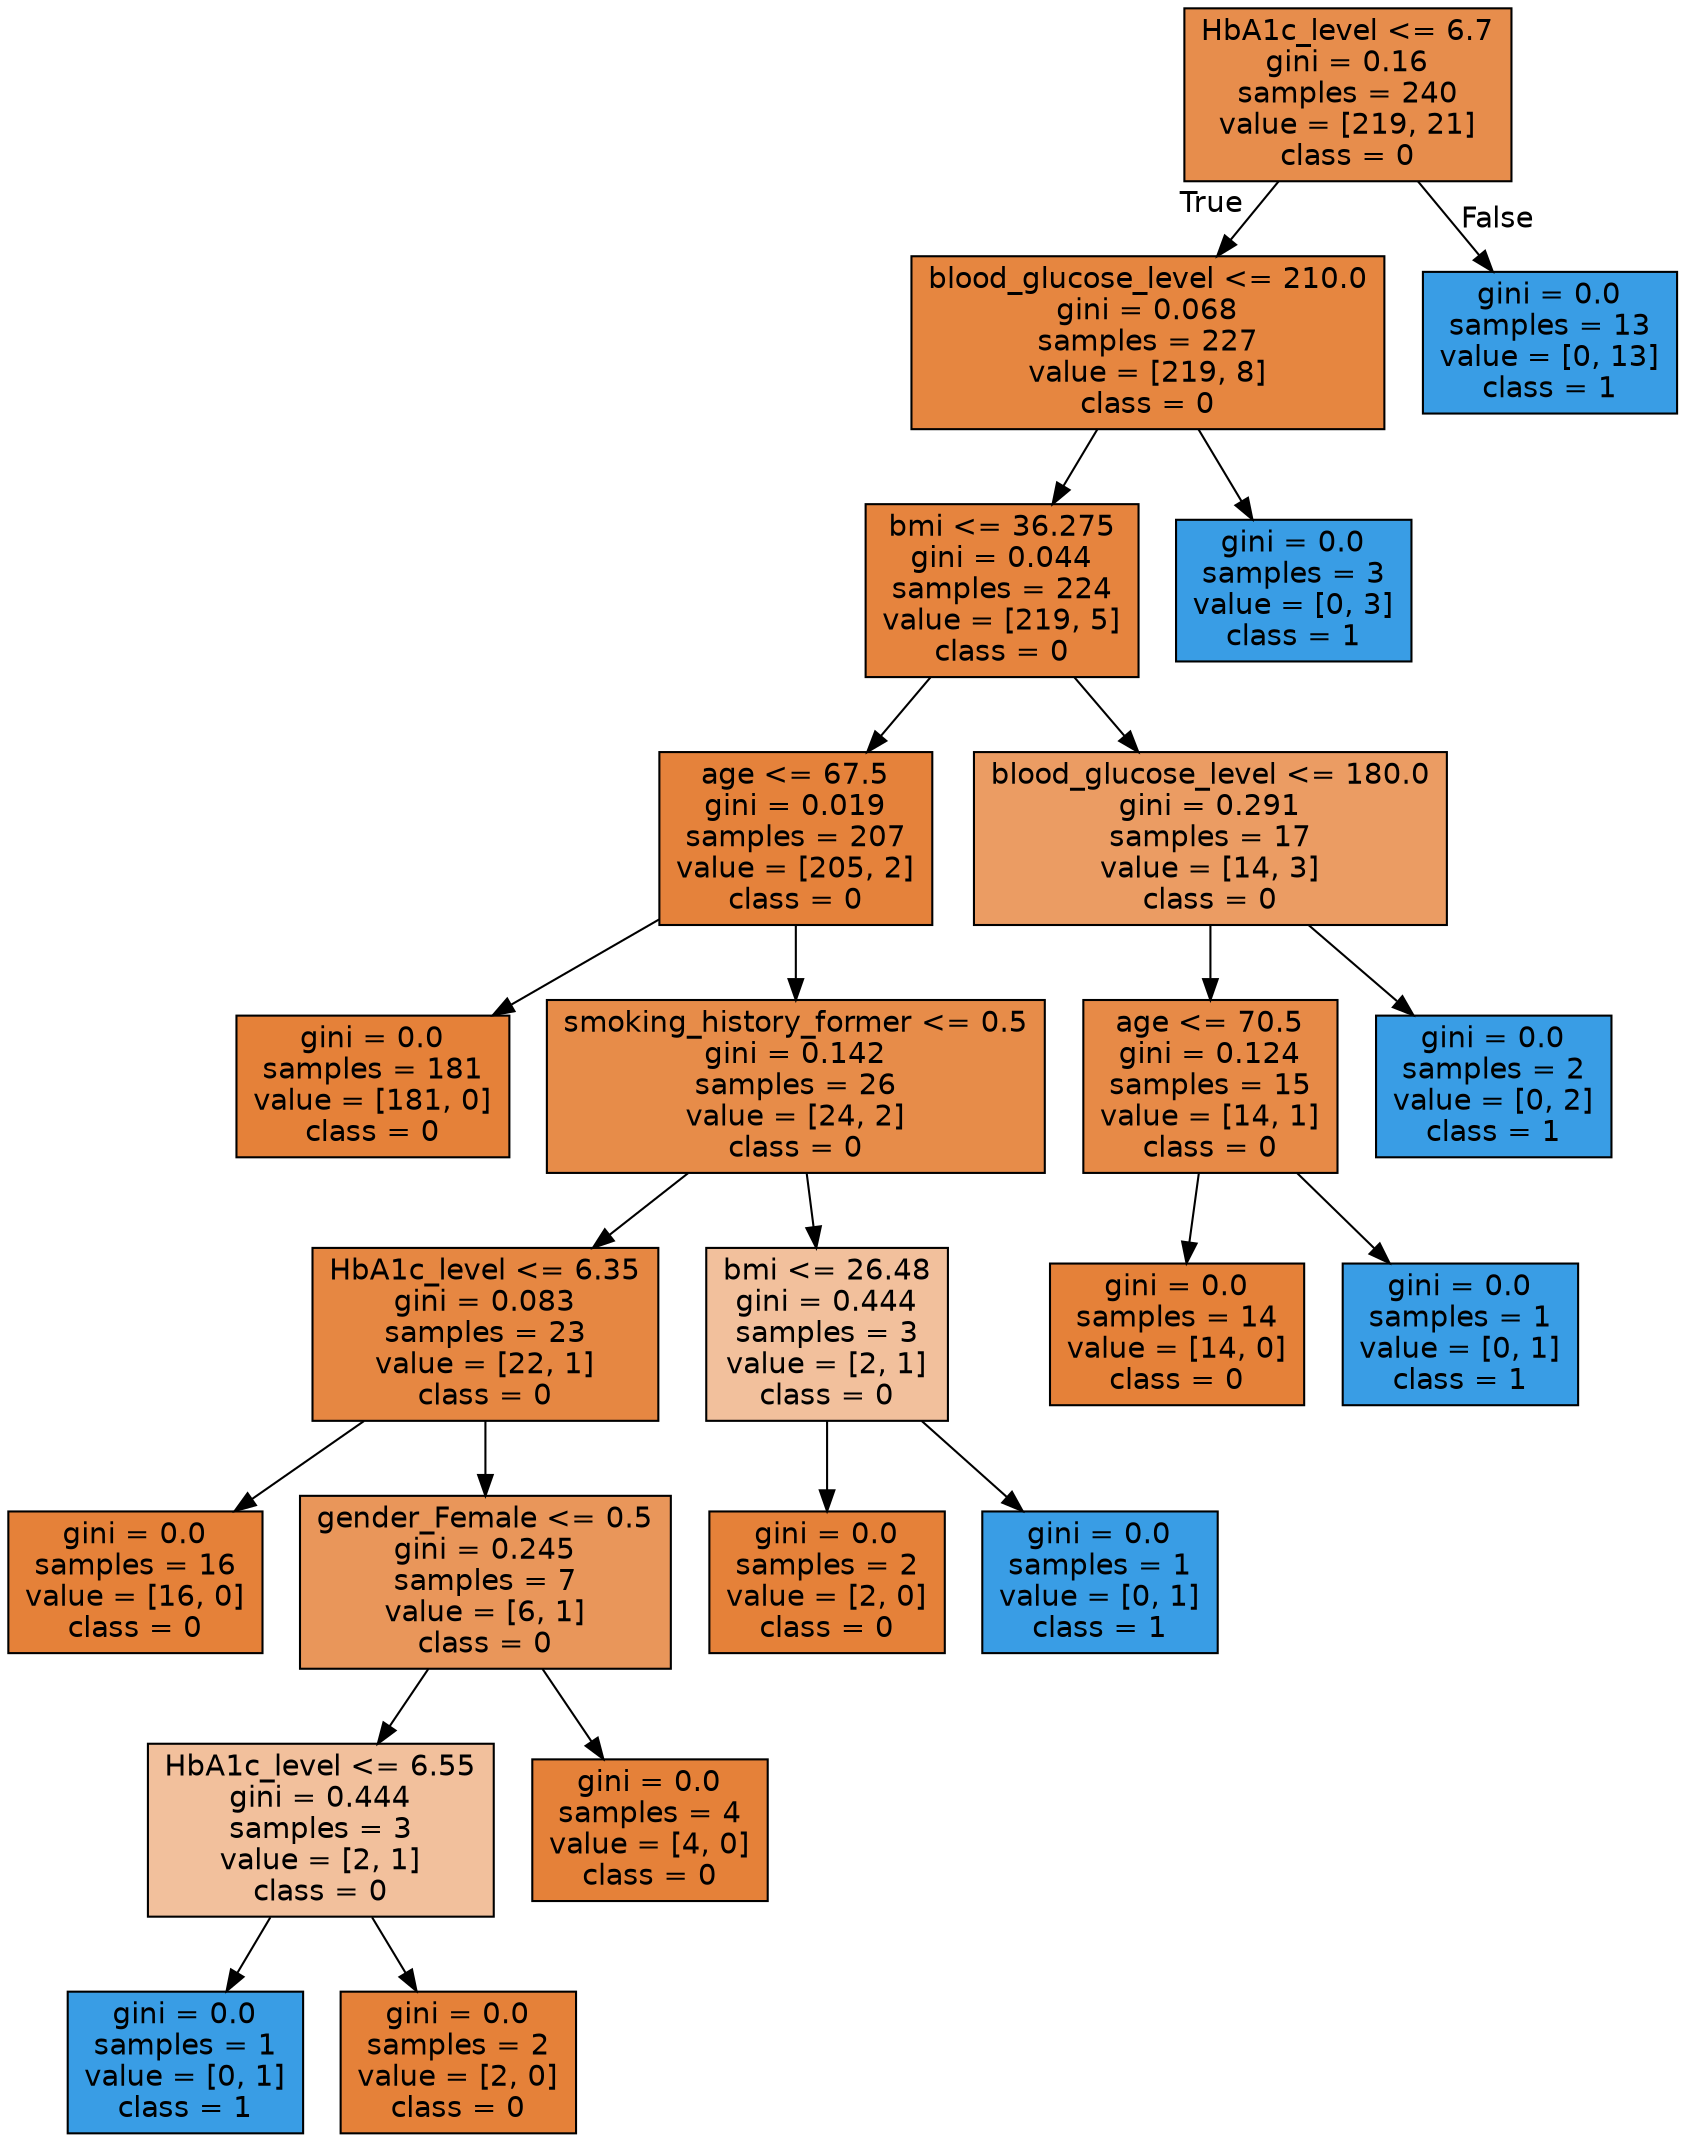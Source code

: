digraph Tree {
node [shape=box, style="filled", color="black", fontname="helvetica"] ;
edge [fontname="helvetica"] ;
0 [label="HbA1c_level <= 6.7\ngini = 0.16\nsamples = 240\nvalue = [219, 21]\nclass = 0", fillcolor="#e78d4c"] ;
1 [label="blood_glucose_level <= 210.0\ngini = 0.068\nsamples = 227\nvalue = [219, 8]\nclass = 0", fillcolor="#e68640"] ;
0 -> 1 [labeldistance=2.5, labelangle=45, headlabel="True"] ;
2 [label="bmi <= 36.275\ngini = 0.044\nsamples = 224\nvalue = [219, 5]\nclass = 0", fillcolor="#e6843e"] ;
1 -> 2 ;
3 [label="age <= 67.5\ngini = 0.019\nsamples = 207\nvalue = [205, 2]\nclass = 0", fillcolor="#e5823b"] ;
2 -> 3 ;
4 [label="gini = 0.0\nsamples = 181\nvalue = [181, 0]\nclass = 0", fillcolor="#e58139"] ;
3 -> 4 ;
5 [label="smoking_history_former <= 0.5\ngini = 0.142\nsamples = 26\nvalue = [24, 2]\nclass = 0", fillcolor="#e78c49"] ;
3 -> 5 ;
6 [label="HbA1c_level <= 6.35\ngini = 0.083\nsamples = 23\nvalue = [22, 1]\nclass = 0", fillcolor="#e68742"] ;
5 -> 6 ;
7 [label="gini = 0.0\nsamples = 16\nvalue = [16, 0]\nclass = 0", fillcolor="#e58139"] ;
6 -> 7 ;
8 [label="gender_Female <= 0.5\ngini = 0.245\nsamples = 7\nvalue = [6, 1]\nclass = 0", fillcolor="#e9965a"] ;
6 -> 8 ;
9 [label="HbA1c_level <= 6.55\ngini = 0.444\nsamples = 3\nvalue = [2, 1]\nclass = 0", fillcolor="#f2c09c"] ;
8 -> 9 ;
10 [label="gini = 0.0\nsamples = 1\nvalue = [0, 1]\nclass = 1", fillcolor="#399de5"] ;
9 -> 10 ;
11 [label="gini = 0.0\nsamples = 2\nvalue = [2, 0]\nclass = 0", fillcolor="#e58139"] ;
9 -> 11 ;
12 [label="gini = 0.0\nsamples = 4\nvalue = [4, 0]\nclass = 0", fillcolor="#e58139"] ;
8 -> 12 ;
13 [label="bmi <= 26.48\ngini = 0.444\nsamples = 3\nvalue = [2, 1]\nclass = 0", fillcolor="#f2c09c"] ;
5 -> 13 ;
14 [label="gini = 0.0\nsamples = 2\nvalue = [2, 0]\nclass = 0", fillcolor="#e58139"] ;
13 -> 14 ;
15 [label="gini = 0.0\nsamples = 1\nvalue = [0, 1]\nclass = 1", fillcolor="#399de5"] ;
13 -> 15 ;
16 [label="blood_glucose_level <= 180.0\ngini = 0.291\nsamples = 17\nvalue = [14, 3]\nclass = 0", fillcolor="#eb9c63"] ;
2 -> 16 ;
17 [label="age <= 70.5\ngini = 0.124\nsamples = 15\nvalue = [14, 1]\nclass = 0", fillcolor="#e78a47"] ;
16 -> 17 ;
18 [label="gini = 0.0\nsamples = 14\nvalue = [14, 0]\nclass = 0", fillcolor="#e58139"] ;
17 -> 18 ;
19 [label="gini = 0.0\nsamples = 1\nvalue = [0, 1]\nclass = 1", fillcolor="#399de5"] ;
17 -> 19 ;
20 [label="gini = 0.0\nsamples = 2\nvalue = [0, 2]\nclass = 1", fillcolor="#399de5"] ;
16 -> 20 ;
21 [label="gini = 0.0\nsamples = 3\nvalue = [0, 3]\nclass = 1", fillcolor="#399de5"] ;
1 -> 21 ;
22 [label="gini = 0.0\nsamples = 13\nvalue = [0, 13]\nclass = 1", fillcolor="#399de5"] ;
0 -> 22 [labeldistance=2.5, labelangle=-45, headlabel="False"] ;
}
